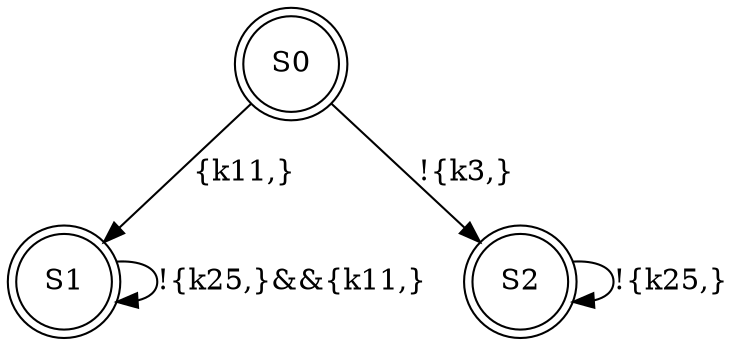 digraph BA {
	S0 [shape=doublecircle]
	S1 [shape=doublecircle]
	S2 [shape=doublecircle]

	S0->S2 [label="!{k3,}"]
	S0->S1 [label="{k11,}"]
	S1->S1 [label="!{k25,}&&{k11,}"]
	S2->S2 [label="!{k25,}"]
}
